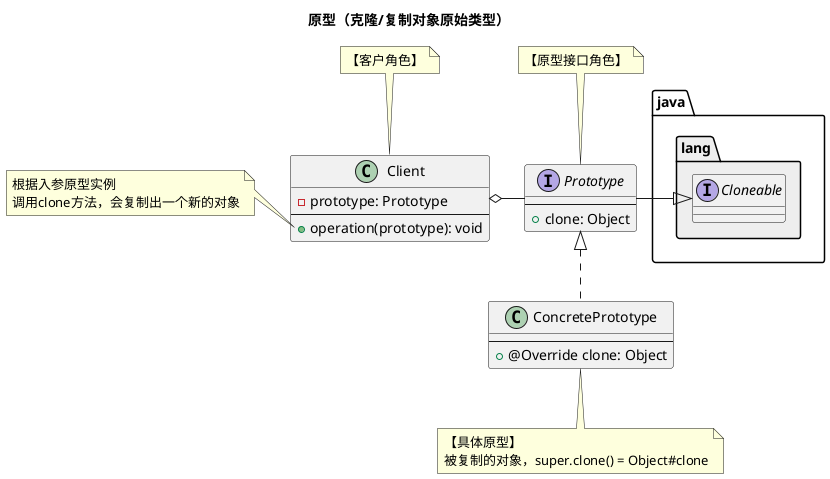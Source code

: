 

@startuml
skinparam linetype ortho

title 原型（克隆/复制对象原始类型）

package java.lang #EEE {
    interface Cloneable{
    }
}

interface Prototype {
    --
    + clone: Object
}
Prototype -|> Cloneable
note top of Prototype: 【原型接口角色】

class ConcretePrototype {
    --
    + @Override clone: Object
}
Prototype <|.. ConcretePrototype
note bottom of ConcretePrototype: 【具体原型】\n被复制的对象，super.clone() = Object#clone

class Client {
    - prototype: Prototype
    --
    + operation(prototype): void
}
Client o- Prototype
note top of Client: 【客户角色】
note left of Client::operation
    根据入参原型实例
    调用clone方法，会复制出一个新的对象
end note

@enduml